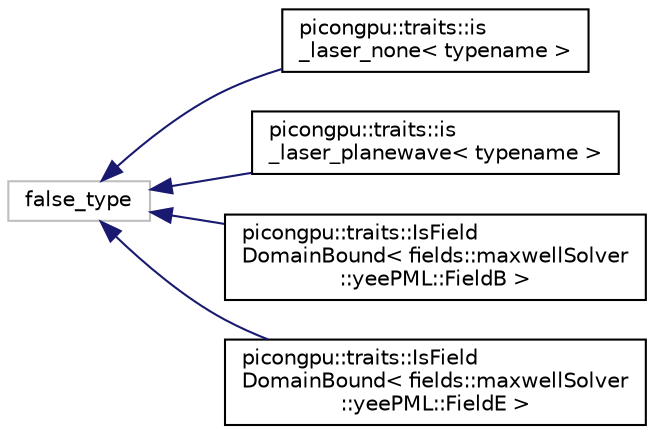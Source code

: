 digraph "Graphical Class Hierarchy"
{
 // LATEX_PDF_SIZE
  edge [fontname="Helvetica",fontsize="10",labelfontname="Helvetica",labelfontsize="10"];
  node [fontname="Helvetica",fontsize="10",shape=record];
  rankdir="LR";
  Node1373 [label="false_type",height=0.2,width=0.4,color="grey75", fillcolor="white", style="filled",tooltip=" "];
  Node1373 -> Node0 [dir="back",color="midnightblue",fontsize="10",style="solid",fontname="Helvetica"];
  Node0 [label="picongpu::traits::is\l_laser_none\< typename \>",height=0.2,width=0.4,color="black", fillcolor="white", style="filled",URL="$structpicongpu_1_1traits_1_1is__laser__none.html",tooltip=" "];
  Node1373 -> Node1375 [dir="back",color="midnightblue",fontsize="10",style="solid",fontname="Helvetica"];
  Node1375 [label="picongpu::traits::is\l_laser_planewave\< typename \>",height=0.2,width=0.4,color="black", fillcolor="white", style="filled",URL="$structpicongpu_1_1traits_1_1is__laser__planewave.html",tooltip=" "];
  Node1373 -> Node1376 [dir="back",color="midnightblue",fontsize="10",style="solid",fontname="Helvetica"];
  Node1376 [label="picongpu::traits::IsField\lDomainBound\< fields::maxwellSolver\l::yeePML::FieldB \>",height=0.2,width=0.4,color="black", fillcolor="white", style="filled",URL="$structpicongpu_1_1traits_1_1_is_field_domain_bound_3_01fields_1_1maxwell_solver_1_1yee_p_m_l_1_1_field_b_01_4.html",tooltip="Field domain boundness trait for output and checkpointing: PML fields are not domain-bound."];
  Node1373 -> Node1377 [dir="back",color="midnightblue",fontsize="10",style="solid",fontname="Helvetica"];
  Node1377 [label="picongpu::traits::IsField\lDomainBound\< fields::maxwellSolver\l::yeePML::FieldE \>",height=0.2,width=0.4,color="black", fillcolor="white", style="filled",URL="$structpicongpu_1_1traits_1_1_is_field_domain_bound_3_01fields_1_1maxwell_solver_1_1yee_p_m_l_1_1_field_e_01_4.html",tooltip="Field domain boundness trait for output and checkpointing: PML fields are not domain-bound."];
}
